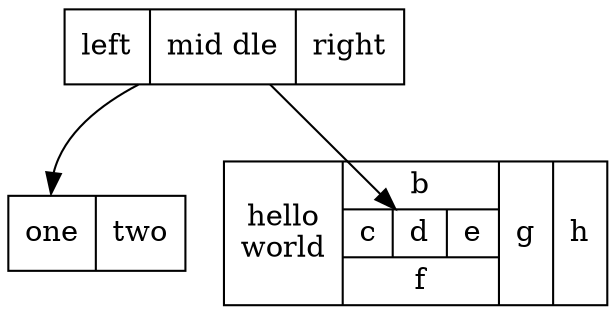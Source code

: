 //Drawing graphs with dot
//Figure 7: Records with nested fields
digraph structs {
	// node [shape=record];
	struct1 [shape=record,label="<f0> left|<f1> mid\ dle|<f2> right"];
	struct2 [shape=record,label="<f0> one|<f1> two"];
	struct3 [shape=record,label="hello\nworld | { b |{c|<here> d|e}| f}|g|h"];
	struct1 -> struct2:f0;
	struct1 -> struct3:here;
}